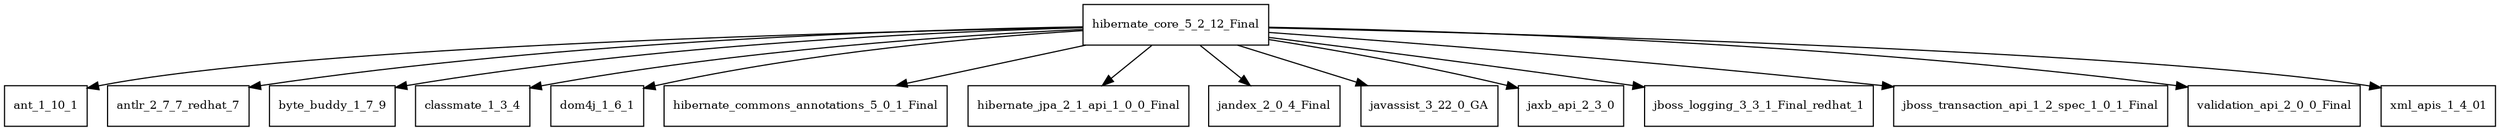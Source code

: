 digraph hibernate_core_5_2_12_Final_dependencies {
  node [shape = box, fontsize=10.0];
  hibernate_core_5_2_12_Final -> ant_1_10_1;
  hibernate_core_5_2_12_Final -> antlr_2_7_7_redhat_7;
  hibernate_core_5_2_12_Final -> byte_buddy_1_7_9;
  hibernate_core_5_2_12_Final -> classmate_1_3_4;
  hibernate_core_5_2_12_Final -> dom4j_1_6_1;
  hibernate_core_5_2_12_Final -> hibernate_commons_annotations_5_0_1_Final;
  hibernate_core_5_2_12_Final -> hibernate_jpa_2_1_api_1_0_0_Final;
  hibernate_core_5_2_12_Final -> jandex_2_0_4_Final;
  hibernate_core_5_2_12_Final -> javassist_3_22_0_GA;
  hibernate_core_5_2_12_Final -> jaxb_api_2_3_0;
  hibernate_core_5_2_12_Final -> jboss_logging_3_3_1_Final_redhat_1;
  hibernate_core_5_2_12_Final -> jboss_transaction_api_1_2_spec_1_0_1_Final;
  hibernate_core_5_2_12_Final -> validation_api_2_0_0_Final;
  hibernate_core_5_2_12_Final -> xml_apis_1_4_01;
}
